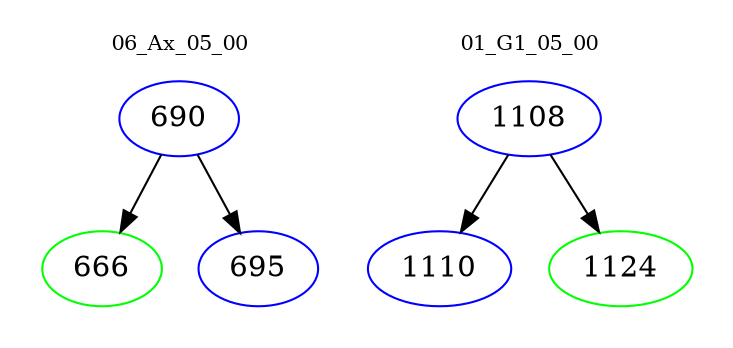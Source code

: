 digraph{
subgraph cluster_0 {
color = white
label = "06_Ax_05_00";
fontsize=10;
T0_690 [label="690", color="blue"]
T0_690 -> T0_666 [color="black"]
T0_666 [label="666", color="green"]
T0_690 -> T0_695 [color="black"]
T0_695 [label="695", color="blue"]
}
subgraph cluster_1 {
color = white
label = "01_G1_05_00";
fontsize=10;
T1_1108 [label="1108", color="blue"]
T1_1108 -> T1_1110 [color="black"]
T1_1110 [label="1110", color="blue"]
T1_1108 -> T1_1124 [color="black"]
T1_1124 [label="1124", color="green"]
}
}

